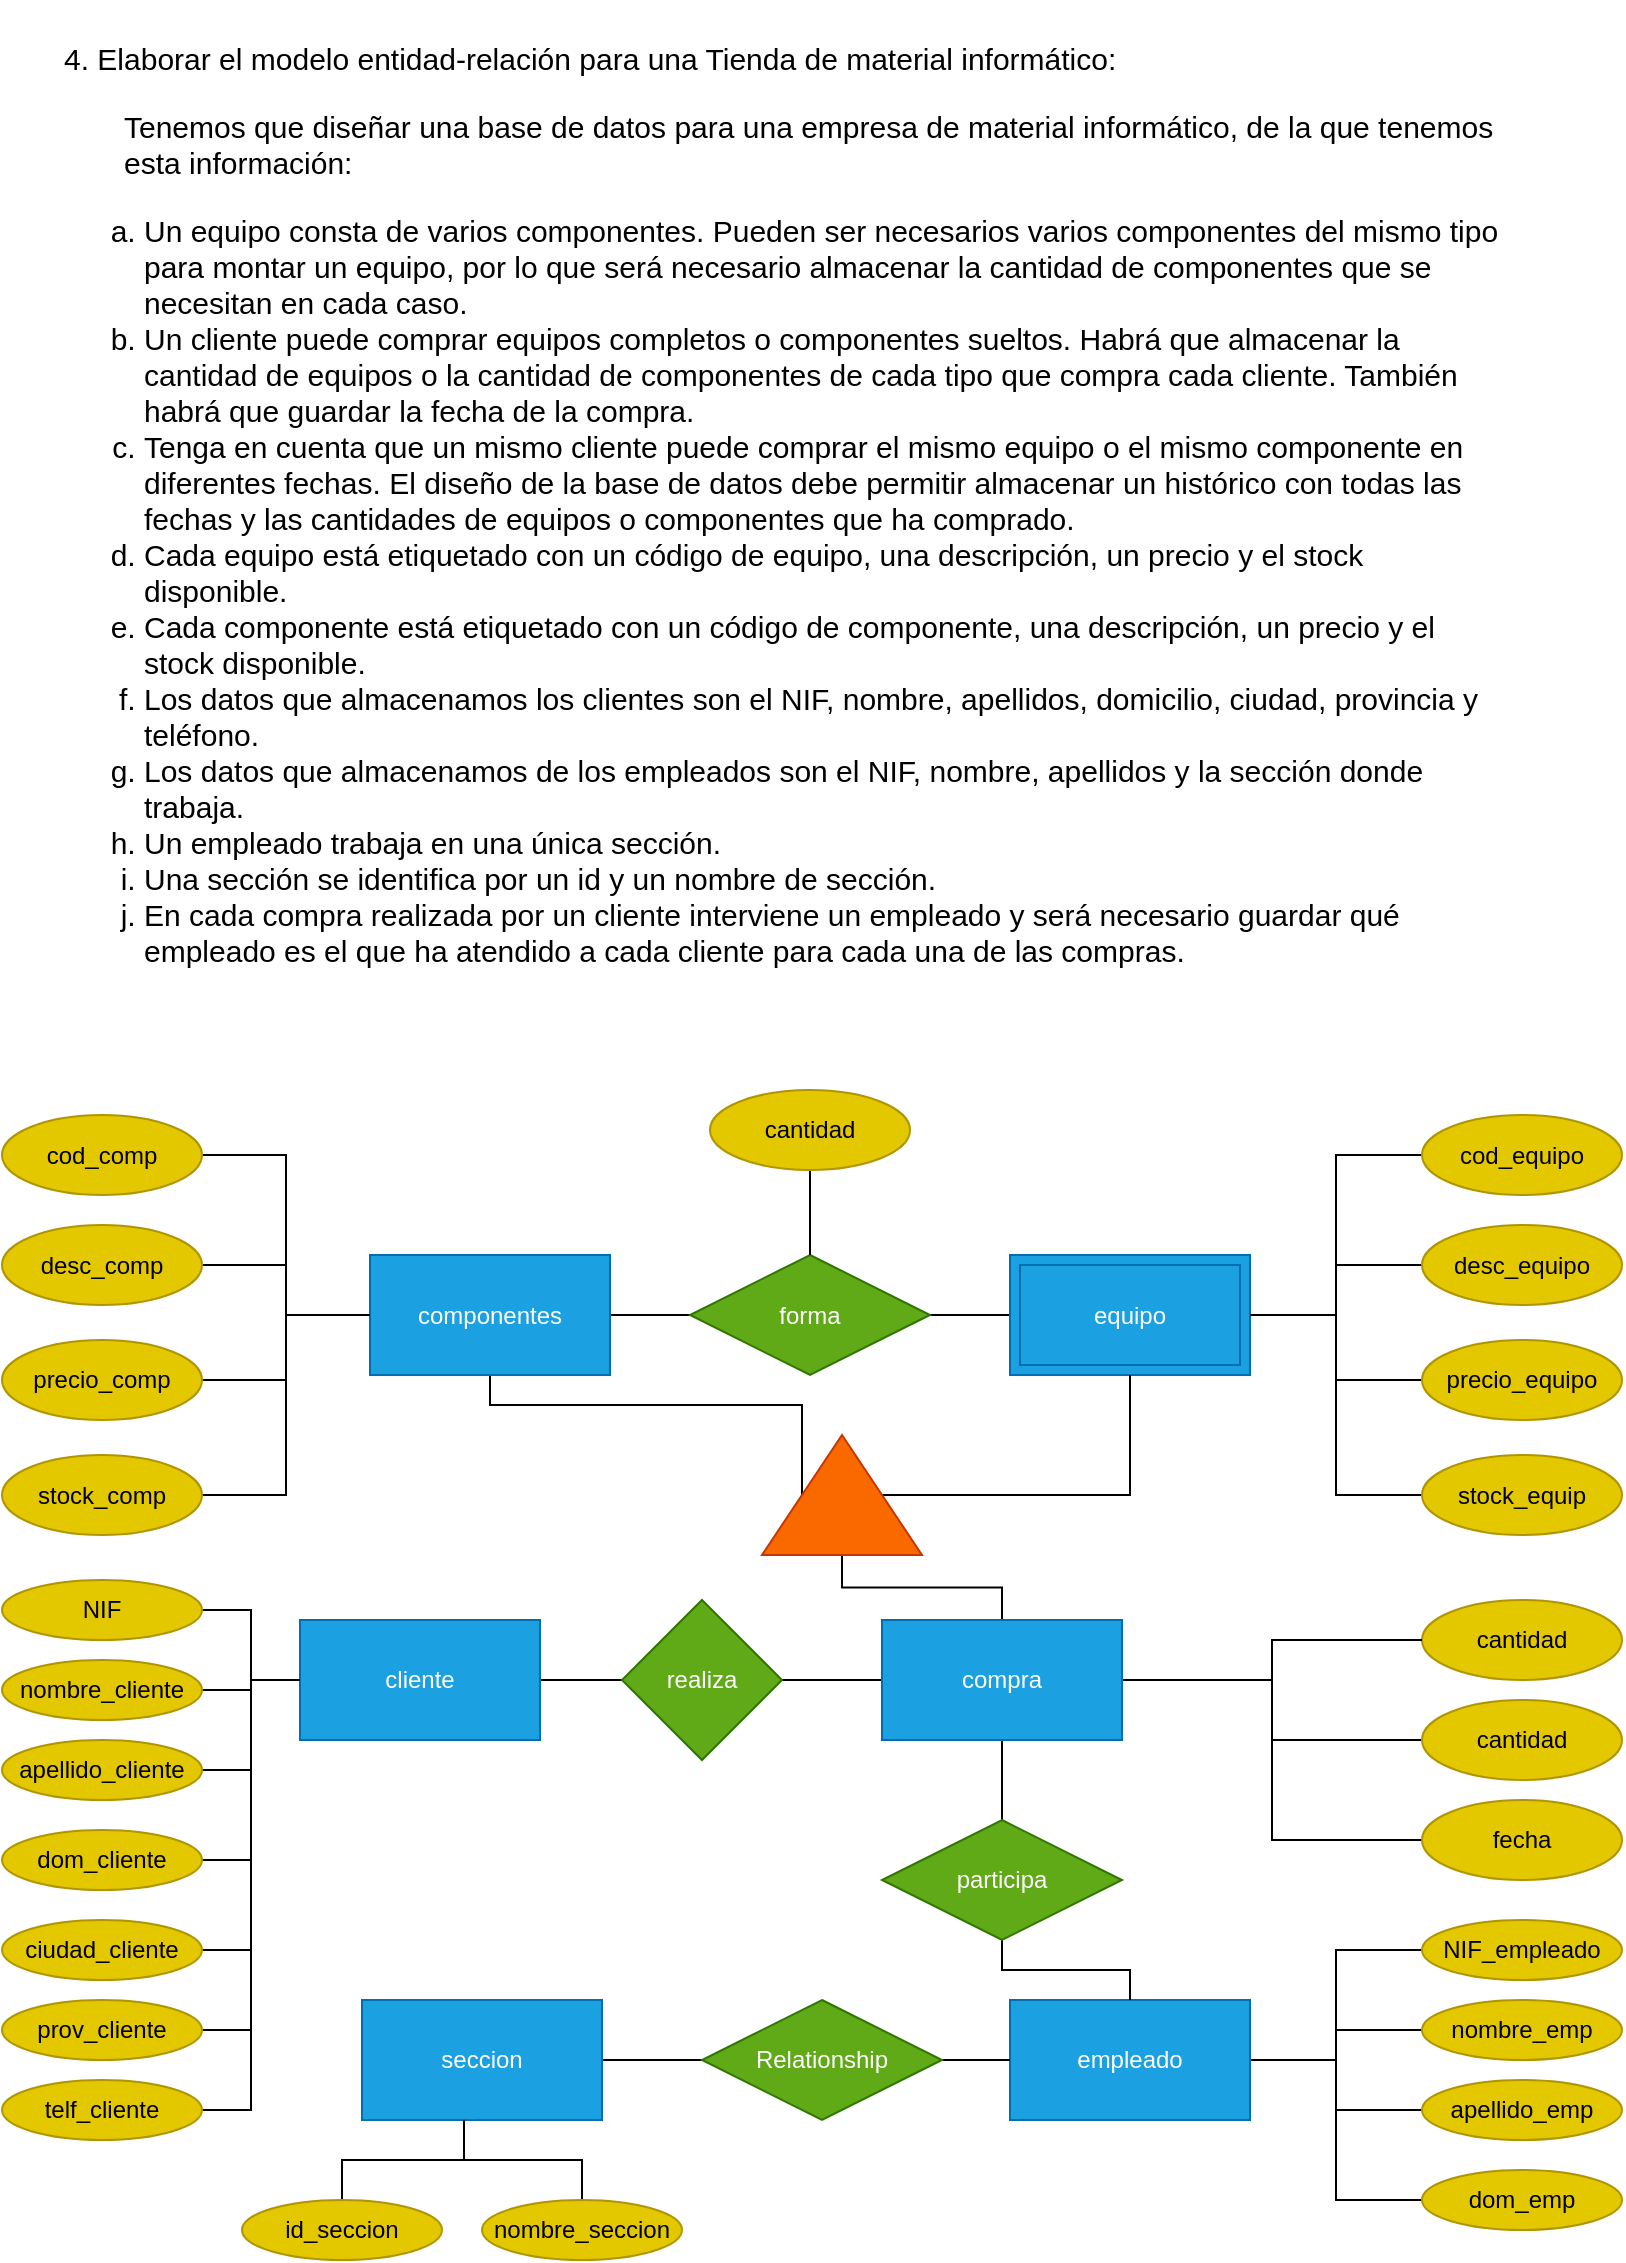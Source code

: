 <mxfile>
    <diagram id="rhUSSljQK1aT7vhDs3L1" name="Página-1">
        <mxGraphModel dx="945" dy="633" grid="1" gridSize="10" guides="1" tooltips="1" connect="1" arrows="1" fold="1" page="1" pageScale="1" pageWidth="827" pageHeight="1169" math="0" shadow="0">
            <root>
                <mxCell id="0"/>
                <mxCell id="1" parent="0"/>
                <mxCell id="veoLWMbaufiroSFvNbdS-1" value="&lt;p style=&quot;box-sizing: border-box ; margin-top: 0px ; margin-bottom: 1rem ; font-size: 15px ; text-align: left&quot;&gt;&lt;font color=&quot;#000000&quot; style=&quot;background-color: rgb(255 , 255 , 255)&quot;&gt;4. Elaborar el modelo entidad-relación para una Tienda de material informático:&lt;/font&gt;&lt;/p&gt;&lt;div style=&quot;box-sizing: border-box ; font-size: 15px ; text-align: left ; margin-left: 30px&quot; class=&quot;editor-indent&quot;&gt;&lt;p style=&quot;box-sizing: border-box ; margin-top: 0px ; margin-bottom: 1rem&quot;&gt;&lt;font color=&quot;#000000&quot; style=&quot;background-color: rgb(255 , 255 , 255)&quot;&gt;Tenemos que diseñar una base de datos para una empresa de material informático, de la que tenemos esta información:&lt;/font&gt;&lt;/p&gt;&lt;/div&gt;&lt;p style=&quot;box-sizing: border-box ; margin-top: 0px ; margin-bottom: 1rem ; font-size: 15px ; text-align: left&quot;&gt;&lt;/p&gt;&lt;ol style=&quot;box-sizing: border-box ; margin-top: 0px ; margin-bottom: 1rem ; font-size: 15px ; text-align: left ; list-style-type: lower-alpha&quot;&gt;&lt;li style=&quot;box-sizing: border-box&quot;&gt;&lt;font color=&quot;#000000&quot; style=&quot;background-color: rgb(255 , 255 , 255)&quot;&gt;Un equipo consta de varios componentes. Pueden ser necesarios varios componentes del mismo tipo para montar un equipo, por lo que será necesario almacenar la cantidad de componentes que se necesitan en cada caso.&lt;/font&gt;&lt;/li&gt;&lt;li style=&quot;box-sizing: border-box&quot;&gt;&lt;font color=&quot;#000000&quot; style=&quot;background-color: rgb(255 , 255 , 255)&quot;&gt;Un cliente puede comprar equipos completos o componentes sueltos. Habrá que almacenar la cantidad de equipos o la cantidad de componentes de cada tipo que compra cada cliente. También habrá que guardar la fecha de la compra.&lt;/font&gt;&lt;/li&gt;&lt;li style=&quot;box-sizing: border-box&quot;&gt;&lt;font color=&quot;#000000&quot; style=&quot;background-color: rgb(255 , 255 , 255)&quot;&gt;Tenga en cuenta que un mismo cliente puede comprar el mismo equipo o el mismo componente en diferentes fechas. El diseño de la base de datos debe permitir almacenar un histórico con todas las fechas y las cantidades de equipos o componentes que ha comprado.&lt;/font&gt;&lt;/li&gt;&lt;li style=&quot;box-sizing: border-box&quot;&gt;&lt;font color=&quot;#000000&quot; style=&quot;background-color: rgb(255 , 255 , 255)&quot;&gt;Cada equipo está etiquetado con un código de equipo, una descripción, un precio y el stock disponible.&lt;/font&gt;&lt;/li&gt;&lt;li style=&quot;box-sizing: border-box&quot;&gt;&lt;font color=&quot;#000000&quot; style=&quot;background-color: rgb(255 , 255 , 255)&quot;&gt;Cada componente está etiquetado con un código de componente, una descripción, un precio y el stock disponible.&lt;/font&gt;&lt;/li&gt;&lt;li style=&quot;box-sizing: border-box&quot;&gt;&lt;font color=&quot;#000000&quot; style=&quot;background-color: rgb(255 , 255 , 255)&quot;&gt;Los datos que almacenamos los clientes son el NIF, nombre, apellidos, domicilio, ciudad, provincia y teléfono.&lt;/font&gt;&lt;/li&gt;&lt;li style=&quot;box-sizing: border-box&quot;&gt;&lt;font color=&quot;#000000&quot; style=&quot;background-color: rgb(255 , 255 , 255)&quot;&gt;Los datos que almacenamos de los empleados son el NIF, nombre, apellidos y la sección donde trabaja.&lt;/font&gt;&lt;/li&gt;&lt;li style=&quot;box-sizing: border-box&quot;&gt;&lt;font color=&quot;#000000&quot; style=&quot;background-color: rgb(255 , 255 , 255)&quot;&gt;Un empleado trabaja en una única sección.&lt;/font&gt;&lt;/li&gt;&lt;li style=&quot;box-sizing: border-box&quot;&gt;&lt;font color=&quot;#000000&quot; style=&quot;background-color: rgb(255 , 255 , 255)&quot;&gt;Una sección se identifica por un id y un nombre de sección.&lt;/font&gt;&lt;/li&gt;&lt;li style=&quot;box-sizing: border-box&quot;&gt;&lt;font color=&quot;#000000&quot; style=&quot;background-color: rgb(255 , 255 , 255)&quot;&gt;En cada compra realizada por un cliente interviene un empleado y será necesario guardar qué empleado es el que ha atendido a cada cliente para cada una de las compras.&lt;/font&gt;&lt;/li&gt;&lt;/ol&gt;" style="text;html=1;strokeColor=none;fillColor=none;align=center;verticalAlign=middle;whiteSpace=wrap;rounded=0;" parent="1" vertex="1">
                    <mxGeometry x="40" y="20" width="720" height="520" as="geometry"/>
                </mxCell>
                <mxCell id="25" style="edgeStyle=orthogonalEdgeStyle;rounded=0;html=1;exitX=1;exitY=0.5;exitDx=0;exitDy=0;entryX=0;entryY=0.5;entryDx=0;entryDy=0;fontColor=#FFFFFF;startArrow=none;startFill=0;endArrow=none;endFill=0;" edge="1" parent="1" source="veoLWMbaufiroSFvNbdS-3" target="veoLWMbaufiroSFvNbdS-4">
                    <mxGeometry relative="1" as="geometry"/>
                </mxCell>
                <mxCell id="veoLWMbaufiroSFvNbdS-3" value="cliente" style="rounded=0;whiteSpace=wrap;html=1;labelBackgroundColor=none;strokeColor=#006EAF;fillColor=#1ba1e2;fontColor=#ffffff;" parent="1" vertex="1">
                    <mxGeometry x="159" y="830" width="120" height="60" as="geometry"/>
                </mxCell>
                <mxCell id="17" style="edgeStyle=none;html=1;exitX=1;exitY=0.5;exitDx=0;exitDy=0;entryX=0.5;entryY=0;entryDx=0;entryDy=0;fontColor=#FFFFFF;endArrow=none;endFill=0;strokeColor=none;startArrow=none;startFill=0;" edge="1" parent="1" source="122" target="10">
                    <mxGeometry relative="1" as="geometry"/>
                </mxCell>
                <mxCell id="80" style="edgeStyle=orthogonalEdgeStyle;rounded=0;html=1;exitX=1;exitY=0.5;exitDx=0;exitDy=0;entryX=0;entryY=0.5;entryDx=0;entryDy=0;fontColor=#FFFFFF;startArrow=none;startFill=0;endArrow=none;endFill=0;" edge="1" parent="1" source="veoLWMbaufiroSFvNbdS-4" target="74">
                    <mxGeometry relative="1" as="geometry"/>
                </mxCell>
                <mxCell id="veoLWMbaufiroSFvNbdS-4" value="realiza" style="rhombus;whiteSpace=wrap;html=1;labelBackgroundColor=none;strokeColor=#2D7600;fillColor=#60a917;fontColor=#ffffff;" parent="1" vertex="1">
                    <mxGeometry x="320" y="820" width="80" height="80" as="geometry"/>
                </mxCell>
                <mxCell id="14" style="edgeStyle=none;html=1;exitX=1;exitY=0.5;exitDx=0;exitDy=0;entryX=0;entryY=0.5;entryDx=0;entryDy=0;fontColor=#FFFFFF;endArrow=none;endFill=0;" edge="1" parent="1" source="veoLWMbaufiroSFvNbdS-5" target="13">
                    <mxGeometry relative="1" as="geometry"/>
                </mxCell>
                <mxCell id="82" style="edgeStyle=orthogonalEdgeStyle;rounded=0;html=1;exitX=0.5;exitY=1;exitDx=0;exitDy=0;entryX=0.5;entryY=0;entryDx=0;entryDy=0;fontColor=#FFFFFF;startArrow=none;startFill=0;endArrow=none;endFill=0;" edge="1" parent="1" source="veoLWMbaufiroSFvNbdS-5" target="81">
                    <mxGeometry relative="1" as="geometry"/>
                </mxCell>
                <mxCell id="veoLWMbaufiroSFvNbdS-5" value="componentes" style="rounded=0;whiteSpace=wrap;html=1;labelBackgroundColor=none;strokeColor=#006EAF;fillColor=#1ba1e2;fontColor=#ffffff;" parent="1" vertex="1">
                    <mxGeometry x="194" y="647.5" width="120" height="60" as="geometry"/>
                </mxCell>
                <mxCell id="15" style="edgeStyle=none;html=1;exitX=0;exitY=0.5;exitDx=0;exitDy=0;entryX=1;entryY=0.5;entryDx=0;entryDy=0;fontColor=#FFFFFF;endArrow=none;endFill=0;" edge="1" parent="1" source="5" target="13">
                    <mxGeometry relative="1" as="geometry"/>
                </mxCell>
                <mxCell id="5" value="equipo" style="shape=ext;margin=3;double=1;whiteSpace=wrap;html=1;align=center;labelBackgroundColor=none;fontColor=#ffffff;fillColor=#1ba1e2;strokeColor=#006EAF;" vertex="1" parent="1">
                    <mxGeometry x="514" y="647.5" width="120" height="60" as="geometry"/>
                </mxCell>
                <mxCell id="97" style="edgeStyle=orthogonalEdgeStyle;rounded=0;html=1;exitX=1;exitY=0.5;exitDx=0;exitDy=0;entryX=0;entryY=0.5;entryDx=0;entryDy=0;fontColor=#FFFFFF;startArrow=none;startFill=0;endArrow=none;endFill=0;" edge="1" parent="1" source="10" target="93">
                    <mxGeometry relative="1" as="geometry"/>
                </mxCell>
                <mxCell id="98" style="edgeStyle=orthogonalEdgeStyle;rounded=0;html=1;exitX=1;exitY=0.5;exitDx=0;exitDy=0;entryX=0;entryY=0.5;entryDx=0;entryDy=0;fontColor=#FFFFFF;startArrow=none;startFill=0;endArrow=none;endFill=0;" edge="1" parent="1" source="10" target="94">
                    <mxGeometry relative="1" as="geometry"/>
                </mxCell>
                <mxCell id="99" style="edgeStyle=orthogonalEdgeStyle;rounded=0;html=1;exitX=1;exitY=0.5;exitDx=0;exitDy=0;entryX=0;entryY=0.5;entryDx=0;entryDy=0;fontColor=#FFFFFF;startArrow=none;startFill=0;endArrow=none;endFill=0;" edge="1" parent="1" source="10" target="95">
                    <mxGeometry relative="1" as="geometry"/>
                </mxCell>
                <mxCell id="100" style="edgeStyle=orthogonalEdgeStyle;rounded=0;html=1;exitX=1;exitY=0.5;exitDx=0;exitDy=0;entryX=0;entryY=0.5;entryDx=0;entryDy=0;fontColor=#FFFFFF;startArrow=none;startFill=0;endArrow=none;endFill=0;" edge="1" parent="1" source="10" target="96">
                    <mxGeometry relative="1" as="geometry"/>
                </mxCell>
                <mxCell id="10" value="empleado" style="rounded=0;whiteSpace=wrap;html=1;labelBackgroundColor=none;strokeColor=#006EAF;fillColor=#1ba1e2;fontColor=#ffffff;" vertex="1" parent="1">
                    <mxGeometry x="514" y="1020" width="120" height="60" as="geometry"/>
                </mxCell>
                <mxCell id="21" style="edgeStyle=none;rounded=0;html=1;exitX=1;exitY=0.5;exitDx=0;exitDy=0;entryX=0;entryY=0.5;entryDx=0;entryDy=0;fontColor=#FFFFFF;startArrow=none;startFill=0;endArrow=none;endFill=0;" edge="1" parent="1" source="11" target="12">
                    <mxGeometry relative="1" as="geometry"/>
                </mxCell>
                <mxCell id="11" value="seccion" style="rounded=0;whiteSpace=wrap;html=1;labelBackgroundColor=none;strokeColor=#006EAF;fillColor=#1ba1e2;fontColor=#ffffff;" vertex="1" parent="1">
                    <mxGeometry x="190" y="1020" width="120" height="60" as="geometry"/>
                </mxCell>
                <mxCell id="20" style="edgeStyle=none;rounded=0;html=1;exitX=1;exitY=0.5;exitDx=0;exitDy=0;entryX=0;entryY=0.5;entryDx=0;entryDy=0;fontColor=#FFFFFF;startArrow=none;startFill=0;endArrow=none;endFill=0;" edge="1" parent="1" source="12" target="10">
                    <mxGeometry relative="1" as="geometry"/>
                </mxCell>
                <mxCell id="12" value="Relationship" style="shape=rhombus;perimeter=rhombusPerimeter;whiteSpace=wrap;html=1;align=center;labelBackgroundColor=none;fontColor=#ffffff;fillColor=#60a917;strokeColor=#2D7600;" vertex="1" parent="1">
                    <mxGeometry x="360" y="1020" width="120" height="60" as="geometry"/>
                </mxCell>
                <mxCell id="13" value="forma" style="shape=rhombus;perimeter=rhombusPerimeter;whiteSpace=wrap;html=1;align=center;labelBackgroundColor=none;fontColor=#ffffff;fillColor=#60a917;strokeColor=#2D7600;" vertex="1" parent="1">
                    <mxGeometry x="354" y="647.5" width="120" height="60" as="geometry"/>
                </mxCell>
                <mxCell id="42" style="edgeStyle=orthogonalEdgeStyle;rounded=0;html=1;exitX=0.5;exitY=1;exitDx=0;exitDy=0;entryX=0.5;entryY=0;entryDx=0;entryDy=0;fontColor=#FFFFFF;startArrow=none;startFill=0;endArrow=none;endFill=0;" edge="1" parent="1" source="24" target="13">
                    <mxGeometry relative="1" as="geometry"/>
                </mxCell>
                <mxCell id="24" value="cantidad" style="ellipse;whiteSpace=wrap;html=1;align=center;labelBackgroundColor=none;fontColor=#000000;fillColor=#e3c800;strokeColor=#B09500;" vertex="1" parent="1">
                    <mxGeometry x="364" y="565" width="100" height="40" as="geometry"/>
                </mxCell>
                <mxCell id="46" style="edgeStyle=orthogonalEdgeStyle;rounded=0;html=1;exitX=0;exitY=0.5;exitDx=0;exitDy=0;entryX=1;entryY=0.5;entryDx=0;entryDy=0;fontColor=#FFFFFF;startArrow=none;startFill=0;endArrow=none;endFill=0;" edge="1" parent="1" source="26" target="5">
                    <mxGeometry relative="1" as="geometry"/>
                </mxCell>
                <mxCell id="26" value="precio_equipo" style="ellipse;whiteSpace=wrap;html=1;align=center;labelBackgroundColor=none;fontColor=#000000;fillColor=#e3c800;strokeColor=#B09500;" vertex="1" parent="1">
                    <mxGeometry x="720" y="690" width="100" height="40" as="geometry"/>
                </mxCell>
                <mxCell id="45" style="edgeStyle=orthogonalEdgeStyle;rounded=0;html=1;exitX=0;exitY=0.5;exitDx=0;exitDy=0;entryX=1;entryY=0.5;entryDx=0;entryDy=0;fontColor=#FFFFFF;startArrow=none;startFill=0;endArrow=none;endFill=0;" edge="1" parent="1" source="27" target="5">
                    <mxGeometry relative="1" as="geometry"/>
                </mxCell>
                <mxCell id="27" value="desc_equipo" style="ellipse;whiteSpace=wrap;html=1;align=center;labelBackgroundColor=none;fontColor=#000000;fillColor=#e3c800;strokeColor=#B09500;" vertex="1" parent="1">
                    <mxGeometry x="720" y="632.5" width="100" height="40" as="geometry"/>
                </mxCell>
                <mxCell id="43" style="edgeStyle=orthogonalEdgeStyle;rounded=0;html=1;exitX=0;exitY=0.5;exitDx=0;exitDy=0;entryX=1;entryY=0.5;entryDx=0;entryDy=0;fontColor=#FFFFFF;startArrow=none;startFill=0;endArrow=none;endFill=0;" edge="1" parent="1" source="28" target="5">
                    <mxGeometry relative="1" as="geometry"/>
                </mxCell>
                <mxCell id="28" value="cod_equipo" style="ellipse;whiteSpace=wrap;html=1;align=center;labelBackgroundColor=none;fontColor=#000000;fillColor=#e3c800;strokeColor=#B09500;" vertex="1" parent="1">
                    <mxGeometry x="720" y="577.5" width="100" height="40" as="geometry"/>
                </mxCell>
                <mxCell id="29" value="cantidad" style="ellipse;whiteSpace=wrap;html=1;align=center;labelBackgroundColor=none;fontColor=#000000;fillColor=#e3c800;strokeColor=#B09500;" vertex="1" parent="1">
                    <mxGeometry x="720" y="820" width="100" height="40" as="geometry"/>
                </mxCell>
                <mxCell id="78" style="edgeStyle=orthogonalEdgeStyle;rounded=0;html=1;exitX=0;exitY=0.5;exitDx=0;exitDy=0;entryX=1;entryY=0.5;entryDx=0;entryDy=0;fontColor=#FFFFFF;startArrow=none;startFill=0;endArrow=none;endFill=0;" edge="1" parent="1" source="30" target="74">
                    <mxGeometry relative="1" as="geometry"/>
                </mxCell>
                <mxCell id="30" value="cantidad" style="ellipse;whiteSpace=wrap;html=1;align=center;labelBackgroundColor=none;fontColor=#000000;fillColor=#e3c800;strokeColor=#B09500;" vertex="1" parent="1">
                    <mxGeometry x="720" y="870" width="100" height="40" as="geometry"/>
                </mxCell>
                <mxCell id="47" style="edgeStyle=orthogonalEdgeStyle;rounded=0;html=1;exitX=0;exitY=0.5;exitDx=0;exitDy=0;entryX=1;entryY=0.5;entryDx=0;entryDy=0;fontColor=#FFFFFF;startArrow=none;startFill=0;endArrow=none;endFill=0;" edge="1" parent="1" source="32" target="5">
                    <mxGeometry relative="1" as="geometry"/>
                </mxCell>
                <mxCell id="32" value="stock_equip" style="ellipse;whiteSpace=wrap;html=1;align=center;labelBackgroundColor=none;fontColor=#000000;fillColor=#e3c800;strokeColor=#B09500;" vertex="1" parent="1">
                    <mxGeometry x="720" y="747.5" width="100" height="40" as="geometry"/>
                </mxCell>
                <mxCell id="40" style="edgeStyle=orthogonalEdgeStyle;rounded=0;html=1;exitX=1;exitY=0.5;exitDx=0;exitDy=0;entryX=0;entryY=0.5;entryDx=0;entryDy=0;fontColor=#FFFFFF;startArrow=none;startFill=0;endArrow=none;endFill=0;" edge="1" parent="1" source="33" target="veoLWMbaufiroSFvNbdS-5">
                    <mxGeometry relative="1" as="geometry"/>
                </mxCell>
                <mxCell id="33" value="precio_comp" style="ellipse;whiteSpace=wrap;html=1;align=center;labelBackgroundColor=none;fontColor=#000000;fillColor=#e3c800;strokeColor=#B09500;" vertex="1" parent="1">
                    <mxGeometry x="10" y="690" width="100" height="40" as="geometry"/>
                </mxCell>
                <mxCell id="39" style="edgeStyle=orthogonalEdgeStyle;rounded=0;html=1;exitX=1;exitY=0.5;exitDx=0;exitDy=0;entryX=0;entryY=0.5;entryDx=0;entryDy=0;fontColor=#FFFFFF;startArrow=none;startFill=0;endArrow=none;endFill=0;" edge="1" parent="1" source="34" target="veoLWMbaufiroSFvNbdS-5">
                    <mxGeometry relative="1" as="geometry"/>
                </mxCell>
                <mxCell id="34" value="desc_comp" style="ellipse;whiteSpace=wrap;html=1;align=center;labelBackgroundColor=none;fontColor=#000000;fillColor=#e3c800;strokeColor=#B09500;" vertex="1" parent="1">
                    <mxGeometry x="10" y="632.5" width="100" height="40" as="geometry"/>
                </mxCell>
                <mxCell id="37" style="edgeStyle=orthogonalEdgeStyle;rounded=0;html=1;exitX=1;exitY=0.5;exitDx=0;exitDy=0;entryX=0;entryY=0.5;entryDx=0;entryDy=0;fontColor=#FFFFFF;startArrow=none;startFill=0;endArrow=none;endFill=0;" edge="1" parent="1" source="35" target="veoLWMbaufiroSFvNbdS-5">
                    <mxGeometry relative="1" as="geometry"/>
                </mxCell>
                <mxCell id="35" value="cod_comp" style="ellipse;whiteSpace=wrap;html=1;align=center;labelBackgroundColor=none;fontColor=#000000;fillColor=#e3c800;strokeColor=#B09500;" vertex="1" parent="1">
                    <mxGeometry x="10" y="577.5" width="100" height="40" as="geometry"/>
                </mxCell>
                <mxCell id="41" style="edgeStyle=orthogonalEdgeStyle;rounded=0;html=1;exitX=1;exitY=0.5;exitDx=0;exitDy=0;entryX=0;entryY=0.5;entryDx=0;entryDy=0;fontColor=#FFFFFF;startArrow=none;startFill=0;endArrow=none;endFill=0;" edge="1" parent="1" source="36" target="veoLWMbaufiroSFvNbdS-5">
                    <mxGeometry relative="1" as="geometry"/>
                </mxCell>
                <mxCell id="36" value="stock_comp" style="ellipse;whiteSpace=wrap;html=1;align=center;labelBackgroundColor=none;fontColor=#000000;fillColor=#e3c800;strokeColor=#B09500;" vertex="1" parent="1">
                    <mxGeometry x="10" y="747.5" width="100" height="40" as="geometry"/>
                </mxCell>
                <mxCell id="64" style="edgeStyle=orthogonalEdgeStyle;rounded=0;html=1;exitX=1;exitY=0.5;exitDx=0;exitDy=0;entryX=0;entryY=0.5;entryDx=0;entryDy=0;fontColor=#FFFFFF;startArrow=none;startFill=0;endArrow=none;endFill=0;" edge="1" parent="1" source="51" target="veoLWMbaufiroSFvNbdS-3">
                    <mxGeometry relative="1" as="geometry"/>
                </mxCell>
                <mxCell id="51" value="NIF" style="ellipse;whiteSpace=wrap;html=1;align=center;labelBackgroundColor=none;fontColor=#000000;fillColor=#e3c800;strokeColor=#B09500;" vertex="1" parent="1">
                    <mxGeometry x="10" y="810" width="100" height="30" as="geometry"/>
                </mxCell>
                <mxCell id="66" style="edgeStyle=orthogonalEdgeStyle;rounded=0;html=1;exitX=1;exitY=0.5;exitDx=0;exitDy=0;entryX=0;entryY=0.5;entryDx=0;entryDy=0;fontColor=#FFFFFF;startArrow=none;startFill=0;endArrow=none;endFill=0;" edge="1" parent="1" source="57" target="veoLWMbaufiroSFvNbdS-3">
                    <mxGeometry relative="1" as="geometry"/>
                </mxCell>
                <mxCell id="57" value="nombre_cliente" style="ellipse;whiteSpace=wrap;html=1;align=center;labelBackgroundColor=none;fontColor=#000000;fillColor=#e3c800;strokeColor=#B09500;" vertex="1" parent="1">
                    <mxGeometry x="10" y="850" width="100" height="30" as="geometry"/>
                </mxCell>
                <mxCell id="67" style="edgeStyle=orthogonalEdgeStyle;rounded=0;html=1;exitX=1;exitY=0.5;exitDx=0;exitDy=0;entryX=0;entryY=0.5;entryDx=0;entryDy=0;fontColor=#FFFFFF;startArrow=none;startFill=0;endArrow=none;endFill=0;" edge="1" parent="1" source="58" target="veoLWMbaufiroSFvNbdS-3">
                    <mxGeometry relative="1" as="geometry"/>
                </mxCell>
                <mxCell id="58" value="apellido_cliente" style="ellipse;whiteSpace=wrap;html=1;align=center;labelBackgroundColor=none;fontColor=#000000;fillColor=#e3c800;strokeColor=#B09500;" vertex="1" parent="1">
                    <mxGeometry x="10" y="890" width="100" height="30" as="geometry"/>
                </mxCell>
                <mxCell id="68" style="edgeStyle=orthogonalEdgeStyle;rounded=0;html=1;exitX=1;exitY=0.5;exitDx=0;exitDy=0;entryX=0;entryY=0.5;entryDx=0;entryDy=0;fontColor=#FFFFFF;startArrow=none;startFill=0;endArrow=none;endFill=0;" edge="1" parent="1" source="59" target="veoLWMbaufiroSFvNbdS-3">
                    <mxGeometry relative="1" as="geometry"/>
                </mxCell>
                <mxCell id="59" value="dom_cliente" style="ellipse;whiteSpace=wrap;html=1;align=center;labelBackgroundColor=none;fontColor=#000000;fillColor=#e3c800;strokeColor=#B09500;" vertex="1" parent="1">
                    <mxGeometry x="10" y="935" width="100" height="30" as="geometry"/>
                </mxCell>
                <mxCell id="69" style="edgeStyle=orthogonalEdgeStyle;rounded=0;html=1;exitX=1;exitY=0.5;exitDx=0;exitDy=0;entryX=0;entryY=0.5;entryDx=0;entryDy=0;fontColor=#FFFFFF;startArrow=none;startFill=0;endArrow=none;endFill=0;" edge="1" parent="1" source="60" target="veoLWMbaufiroSFvNbdS-3">
                    <mxGeometry relative="1" as="geometry"/>
                </mxCell>
                <mxCell id="60" value="ciudad_cliente" style="ellipse;whiteSpace=wrap;html=1;align=center;labelBackgroundColor=none;fontColor=#000000;fillColor=#e3c800;strokeColor=#B09500;" vertex="1" parent="1">
                    <mxGeometry x="10" y="980" width="100" height="30" as="geometry"/>
                </mxCell>
                <mxCell id="70" style="edgeStyle=orthogonalEdgeStyle;rounded=0;html=1;exitX=1;exitY=0.5;exitDx=0;exitDy=0;entryX=0;entryY=0.5;entryDx=0;entryDy=0;fontColor=#FFFFFF;startArrow=none;startFill=0;endArrow=none;endFill=0;" edge="1" parent="1" source="61" target="veoLWMbaufiroSFvNbdS-3">
                    <mxGeometry relative="1" as="geometry"/>
                </mxCell>
                <mxCell id="61" value="prov_cliente" style="ellipse;whiteSpace=wrap;html=1;align=center;labelBackgroundColor=none;fontColor=#000000;fillColor=#e3c800;strokeColor=#B09500;" vertex="1" parent="1">
                    <mxGeometry x="10" y="1020" width="100" height="30" as="geometry"/>
                </mxCell>
                <mxCell id="71" style="edgeStyle=orthogonalEdgeStyle;rounded=0;html=1;exitX=1;exitY=0.5;exitDx=0;exitDy=0;entryX=0;entryY=0.5;entryDx=0;entryDy=0;fontColor=#FFFFFF;startArrow=none;startFill=0;endArrow=none;endFill=0;" edge="1" parent="1" source="63" target="veoLWMbaufiroSFvNbdS-3">
                    <mxGeometry relative="1" as="geometry"/>
                </mxCell>
                <mxCell id="63" value="telf_cliente" style="ellipse;whiteSpace=wrap;html=1;align=center;labelBackgroundColor=none;fontColor=#000000;fillColor=#e3c800;strokeColor=#B09500;" vertex="1" parent="1">
                    <mxGeometry x="10" y="1060" width="100" height="30" as="geometry"/>
                </mxCell>
                <mxCell id="77" style="edgeStyle=orthogonalEdgeStyle;rounded=0;html=1;exitX=1;exitY=0.5;exitDx=0;exitDy=0;entryX=0;entryY=0.5;entryDx=0;entryDy=0;fontColor=#FFFFFF;startArrow=none;startFill=0;endArrow=none;endFill=0;" edge="1" parent="1" source="74" target="29">
                    <mxGeometry relative="1" as="geometry"/>
                </mxCell>
                <mxCell id="85" style="edgeStyle=orthogonalEdgeStyle;rounded=0;html=1;exitX=0.5;exitY=1;exitDx=0;exitDy=0;entryX=0.5;entryY=0;entryDx=0;entryDy=0;fontColor=#FFFFFF;startArrow=none;startFill=0;endArrow=none;endFill=0;" edge="1" parent="1" source="74" target="84">
                    <mxGeometry relative="1" as="geometry"/>
                </mxCell>
                <mxCell id="79" style="edgeStyle=orthogonalEdgeStyle;rounded=0;html=1;exitX=0;exitY=0.5;exitDx=0;exitDy=0;entryX=1;entryY=0.5;entryDx=0;entryDy=0;fontColor=#FFFFFF;startArrow=none;startFill=0;endArrow=none;endFill=0;" edge="1" parent="1" source="31" target="74">
                    <mxGeometry relative="1" as="geometry"/>
                </mxCell>
                <mxCell id="31" value="fecha" style="ellipse;whiteSpace=wrap;html=1;align=center;labelBackgroundColor=none;fontColor=#000000;fillColor=#e3c800;strokeColor=#B09500;" vertex="1" parent="1">
                    <mxGeometry x="720" y="920" width="100" height="40" as="geometry"/>
                </mxCell>
                <mxCell id="76" value="" style="edgeStyle=none;html=1;exitX=1;exitY=0.5;exitDx=0;exitDy=0;entryX=0.5;entryY=0;entryDx=0;entryDy=0;fontColor=#FFFFFF;endArrow=none;endFill=0;strokeColor=none;startArrow=none;startFill=0;" edge="1" parent="1" source="74" target="31">
                    <mxGeometry relative="1" as="geometry">
                        <mxPoint x="454" y="860" as="sourcePoint"/>
                        <mxPoint x="660" y="1020" as="targetPoint"/>
                    </mxGeometry>
                </mxCell>
                <mxCell id="83" style="edgeStyle=orthogonalEdgeStyle;rounded=0;html=1;exitX=0.5;exitY=1;exitDx=0;exitDy=0;entryX=0.5;entryY=1;entryDx=0;entryDy=0;fontColor=#FFFFFF;startArrow=none;startFill=0;endArrow=none;endFill=0;" edge="1" parent="1" source="81" target="5">
                    <mxGeometry relative="1" as="geometry"/>
                </mxCell>
                <mxCell id="87" style="edgeStyle=orthogonalEdgeStyle;rounded=0;html=1;exitX=0;exitY=0.5;exitDx=0;exitDy=0;entryX=0.5;entryY=0;entryDx=0;entryDy=0;fontColor=#FFFFFF;startArrow=none;startFill=0;endArrow=none;endFill=0;" edge="1" parent="1" source="81" target="74">
                    <mxGeometry relative="1" as="geometry"/>
                </mxCell>
                <mxCell id="81" value="" style="triangle;whiteSpace=wrap;html=1;labelBackgroundColor=none;fontColor=#000000;fillColor=#fa6800;rotation=-90;strokeColor=#C73500;" vertex="1" parent="1">
                    <mxGeometry x="400" y="727.5" width="60" height="80" as="geometry"/>
                </mxCell>
                <mxCell id="86" style="edgeStyle=orthogonalEdgeStyle;rounded=0;html=1;exitX=0.5;exitY=1;exitDx=0;exitDy=0;entryX=0.5;entryY=0;entryDx=0;entryDy=0;fontColor=#FFFFFF;startArrow=none;startFill=0;endArrow=none;endFill=0;" edge="1" parent="1" source="84" target="10">
                    <mxGeometry relative="1" as="geometry"/>
                </mxCell>
                <mxCell id="84" value="participa" style="shape=rhombus;perimeter=rhombusPerimeter;whiteSpace=wrap;html=1;align=center;labelBackgroundColor=none;fontColor=#ffffff;fillColor=#60a917;strokeColor=#2D7600;" vertex="1" parent="1">
                    <mxGeometry x="450" y="930" width="120" height="60" as="geometry"/>
                </mxCell>
                <mxCell id="74" value="compra" style="rounded=0;whiteSpace=wrap;html=1;labelBackgroundColor=none;strokeColor=#006EAF;fillColor=#1ba1e2;fontColor=#ffffff;" vertex="1" parent="1">
                    <mxGeometry x="450" y="830" width="120" height="60" as="geometry"/>
                </mxCell>
                <mxCell id="88" value="" style="edgeStyle=none;html=1;exitX=1;exitY=0.5;exitDx=0;exitDy=0;entryX=0.5;entryY=0;entryDx=0;entryDy=0;fontColor=#FFFFFF;endArrow=none;endFill=0;strokeColor=none;startArrow=none;startFill=0;" edge="1" parent="1" source="veoLWMbaufiroSFvNbdS-4" target="74">
                    <mxGeometry relative="1" as="geometry">
                        <mxPoint x="400" y="860" as="sourcePoint"/>
                        <mxPoint x="770" y="920" as="targetPoint"/>
                    </mxGeometry>
                </mxCell>
                <mxCell id="92" style="edgeStyle=orthogonalEdgeStyle;rounded=0;html=1;exitX=0.5;exitY=0;exitDx=0;exitDy=0;entryX=0.425;entryY=1;entryDx=0;entryDy=0;entryPerimeter=0;fontColor=#FFFFFF;startArrow=none;startFill=0;endArrow=none;endFill=0;" edge="1" parent="1" source="89" target="11">
                    <mxGeometry relative="1" as="geometry"/>
                </mxCell>
                <mxCell id="89" value="nombre_seccion" style="ellipse;whiteSpace=wrap;html=1;align=center;labelBackgroundColor=none;fontColor=#000000;fillColor=#e3c800;strokeColor=#B09500;" vertex="1" parent="1">
                    <mxGeometry x="250" y="1120" width="100" height="30" as="geometry"/>
                </mxCell>
                <mxCell id="91" style="edgeStyle=orthogonalEdgeStyle;rounded=0;html=1;exitX=0.5;exitY=0;exitDx=0;exitDy=0;entryX=0.425;entryY=1.05;entryDx=0;entryDy=0;entryPerimeter=0;fontColor=#FFFFFF;startArrow=none;startFill=0;endArrow=none;endFill=0;" edge="1" parent="1" source="90" target="11">
                    <mxGeometry relative="1" as="geometry"/>
                </mxCell>
                <mxCell id="90" value="id_seccion" style="ellipse;whiteSpace=wrap;html=1;align=center;labelBackgroundColor=none;fontColor=#000000;fillColor=#e3c800;strokeColor=#B09500;" vertex="1" parent="1">
                    <mxGeometry x="130" y="1120" width="100" height="30" as="geometry"/>
                </mxCell>
                <mxCell id="93" value="NIF_empleado" style="ellipse;whiteSpace=wrap;html=1;align=center;labelBackgroundColor=none;fontColor=#000000;fillColor=#e3c800;strokeColor=#B09500;" vertex="1" parent="1">
                    <mxGeometry x="720" y="980" width="100" height="30" as="geometry"/>
                </mxCell>
                <mxCell id="94" value="nombre_emp" style="ellipse;whiteSpace=wrap;html=1;align=center;labelBackgroundColor=none;fontColor=#000000;fillColor=#e3c800;strokeColor=#B09500;" vertex="1" parent="1">
                    <mxGeometry x="720" y="1020" width="100" height="30" as="geometry"/>
                </mxCell>
                <mxCell id="95" value="apellido_emp" style="ellipse;whiteSpace=wrap;html=1;align=center;labelBackgroundColor=none;fontColor=#000000;fillColor=#e3c800;strokeColor=#B09500;" vertex="1" parent="1">
                    <mxGeometry x="720" y="1060" width="100" height="30" as="geometry"/>
                </mxCell>
                <mxCell id="96" value="dom_emp" style="ellipse;whiteSpace=wrap;html=1;align=center;labelBackgroundColor=none;fontColor=#000000;fillColor=#e3c800;strokeColor=#B09500;" vertex="1" parent="1">
                    <mxGeometry x="720" y="1105" width="100" height="30" as="geometry"/>
                </mxCell>
                <mxCell id="105" value="1:M" style="text;html=1;strokeColor=none;fillColor=none;align=center;verticalAlign=middle;whiteSpace=wrap;rounded=0;labelBackgroundColor=none;fontColor=#FFFFFF;" vertex="1" parent="1">
                    <mxGeometry x="330" y="900" width="60" height="30" as="geometry"/>
                </mxCell>
                <mxCell id="106" value="1:M" style="text;html=1;strokeColor=none;fillColor=none;align=center;verticalAlign=middle;whiteSpace=wrap;rounded=0;labelBackgroundColor=none;fontColor=#FFFFFF;" vertex="1" parent="1">
                    <mxGeometry x="220" y="890" width="60" height="30" as="geometry"/>
                </mxCell>
                <mxCell id="107" value="1:M" style="text;html=1;strokeColor=none;fillColor=none;align=center;verticalAlign=middle;whiteSpace=wrap;rounded=0;labelBackgroundColor=none;fontColor=#FFFFFF;" vertex="1" parent="1">
                    <mxGeometry x="514" y="617.5" width="60" height="30" as="geometry"/>
                </mxCell>
                <mxCell id="108" value="1:M" style="text;html=1;strokeColor=none;fillColor=none;align=center;verticalAlign=middle;whiteSpace=wrap;rounded=0;labelBackgroundColor=none;fontColor=#FFFFFF;" vertex="1" parent="1">
                    <mxGeometry x="254" y="617.5" width="60" height="30" as="geometry"/>
                </mxCell>
                <mxCell id="111" value="N:M" style="text;html=1;strokeColor=none;fillColor=none;align=center;verticalAlign=middle;whiteSpace=wrap;rounded=0;labelBackgroundColor=none;fontColor=#FFFFFF;" vertex="1" parent="1">
                    <mxGeometry x="450" y="740" width="60" height="30" as="geometry"/>
                </mxCell>
                <mxCell id="112" value="N:M" style="text;html=1;strokeColor=none;fillColor=none;align=center;verticalAlign=middle;whiteSpace=wrap;rounded=0;labelBackgroundColor=none;fontColor=#FFFFFF;" vertex="1" parent="1">
                    <mxGeometry x="350" y="740" width="60" height="30" as="geometry"/>
                </mxCell>
                <mxCell id="113" value="N:M" style="text;html=1;strokeColor=none;fillColor=none;align=center;verticalAlign=middle;whiteSpace=wrap;rounded=0;labelBackgroundColor=none;fontColor=#FFFFFF;" vertex="1" parent="1">
                    <mxGeometry x="414" y="620" width="60" height="30" as="geometry"/>
                </mxCell>
                <mxCell id="115" value="1:1" style="text;html=1;strokeColor=none;fillColor=none;align=center;verticalAlign=middle;whiteSpace=wrap;rounded=0;labelBackgroundColor=none;fontColor=#FFFFFF;" vertex="1" parent="1">
                    <mxGeometry x="464" y="1050" width="60" height="30" as="geometry"/>
                </mxCell>
                <mxCell id="116" value="1:1" style="text;html=1;strokeColor=none;fillColor=none;align=center;verticalAlign=middle;whiteSpace=wrap;rounded=0;labelBackgroundColor=none;fontColor=#FFFFFF;" vertex="1" parent="1">
                    <mxGeometry x="510" y="890" width="60" height="30" as="geometry"/>
                </mxCell>
                <mxCell id="117" value="1:1" style="text;html=1;strokeColor=none;fillColor=none;align=center;verticalAlign=middle;whiteSpace=wrap;rounded=0;labelBackgroundColor=none;fontColor=#FFFFFF;" vertex="1" parent="1">
                    <mxGeometry x="400" y="860" width="60" height="30" as="geometry"/>
                </mxCell>
                <mxCell id="119" value="1:M" style="text;html=1;strokeColor=none;fillColor=none;align=center;verticalAlign=middle;whiteSpace=wrap;rounded=0;labelBackgroundColor=none;fontColor=#FFFFFF;" vertex="1" parent="1">
                    <mxGeometry x="390" y="1080" width="60" height="30" as="geometry"/>
                </mxCell>
                <mxCell id="120" value="1:M" style="text;html=1;strokeColor=none;fillColor=none;align=center;verticalAlign=middle;whiteSpace=wrap;rounded=0;labelBackgroundColor=none;fontColor=#FFFFFF;" vertex="1" parent="1">
                    <mxGeometry x="254" y="990" width="60" height="30" as="geometry"/>
                </mxCell>
                <mxCell id="121" value="1:M" style="text;html=1;strokeColor=none;fillColor=none;align=center;verticalAlign=middle;whiteSpace=wrap;rounded=0;labelBackgroundColor=none;fontColor=#FFFFFF;" vertex="1" parent="1">
                    <mxGeometry x="560" y="945" width="60" height="30" as="geometry"/>
                </mxCell>
                <mxCell id="122" value="1:M" style="text;html=1;strokeColor=none;fillColor=none;align=center;verticalAlign=middle;whiteSpace=wrap;rounded=0;labelBackgroundColor=none;fontColor=#FFFFFF;" vertex="1" parent="1">
                    <mxGeometry x="574" y="990" width="60" height="30" as="geometry"/>
                </mxCell>
                <mxCell id="123" value="" style="edgeStyle=none;html=1;exitX=1;exitY=0.5;exitDx=0;exitDy=0;entryX=0.5;entryY=0;entryDx=0;entryDy=0;fontColor=#FFFFFF;endArrow=none;endFill=0;strokeColor=none;startArrow=none;startFill=0;" edge="1" parent="1" source="31" target="122">
                    <mxGeometry relative="1" as="geometry">
                        <mxPoint x="820" y="940" as="sourcePoint"/>
                        <mxPoint x="574" y="1020" as="targetPoint"/>
                    </mxGeometry>
                </mxCell>
            </root>
        </mxGraphModel>
    </diagram>
</mxfile>